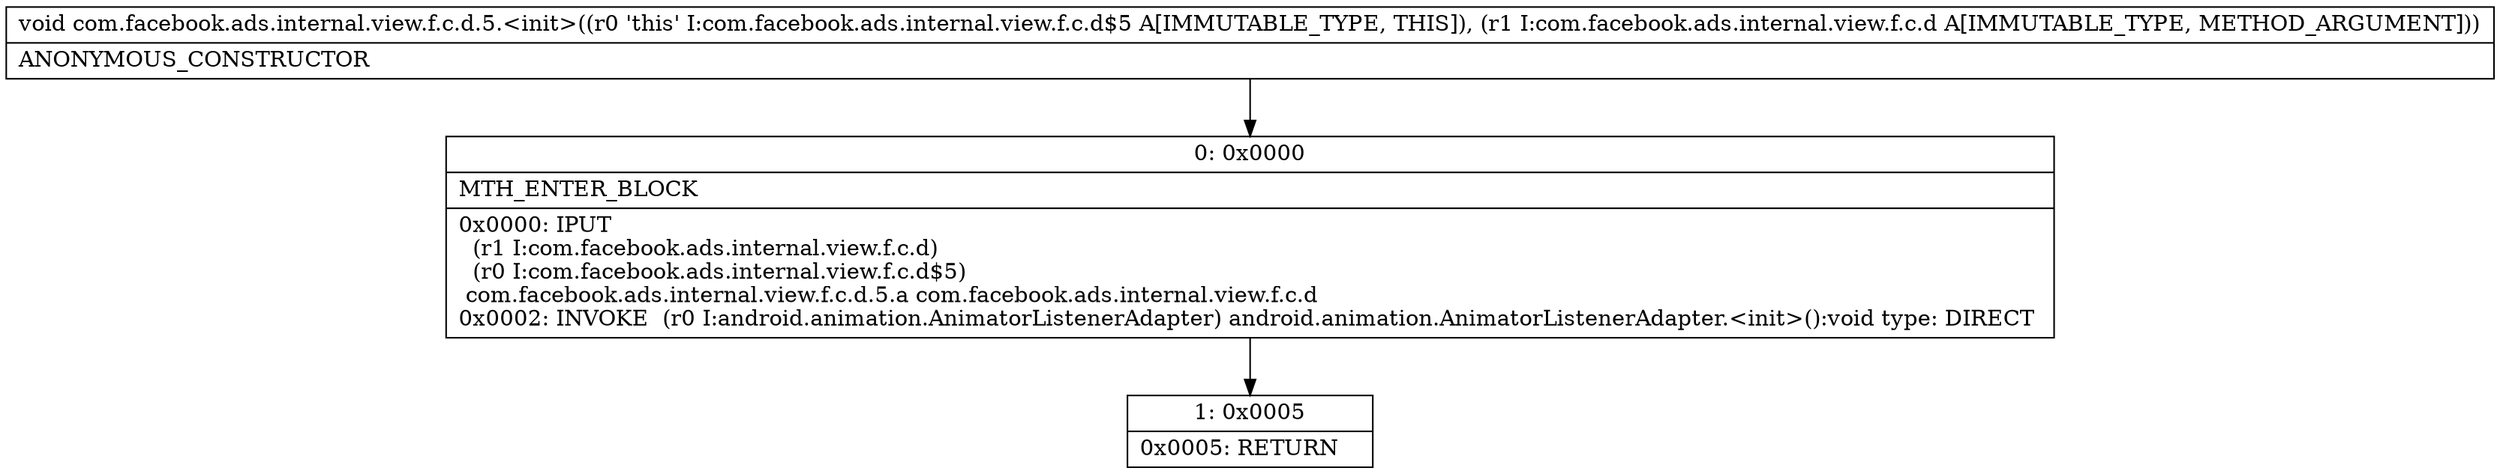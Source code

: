 digraph "CFG forcom.facebook.ads.internal.view.f.c.d.5.\<init\>(Lcom\/facebook\/ads\/internal\/view\/f\/c\/d;)V" {
Node_0 [shape=record,label="{0\:\ 0x0000|MTH_ENTER_BLOCK\l|0x0000: IPUT  \l  (r1 I:com.facebook.ads.internal.view.f.c.d)\l  (r0 I:com.facebook.ads.internal.view.f.c.d$5)\l com.facebook.ads.internal.view.f.c.d.5.a com.facebook.ads.internal.view.f.c.d \l0x0002: INVOKE  (r0 I:android.animation.AnimatorListenerAdapter) android.animation.AnimatorListenerAdapter.\<init\>():void type: DIRECT \l}"];
Node_1 [shape=record,label="{1\:\ 0x0005|0x0005: RETURN   \l}"];
MethodNode[shape=record,label="{void com.facebook.ads.internal.view.f.c.d.5.\<init\>((r0 'this' I:com.facebook.ads.internal.view.f.c.d$5 A[IMMUTABLE_TYPE, THIS]), (r1 I:com.facebook.ads.internal.view.f.c.d A[IMMUTABLE_TYPE, METHOD_ARGUMENT]))  | ANONYMOUS_CONSTRUCTOR\l}"];
MethodNode -> Node_0;
Node_0 -> Node_1;
}


